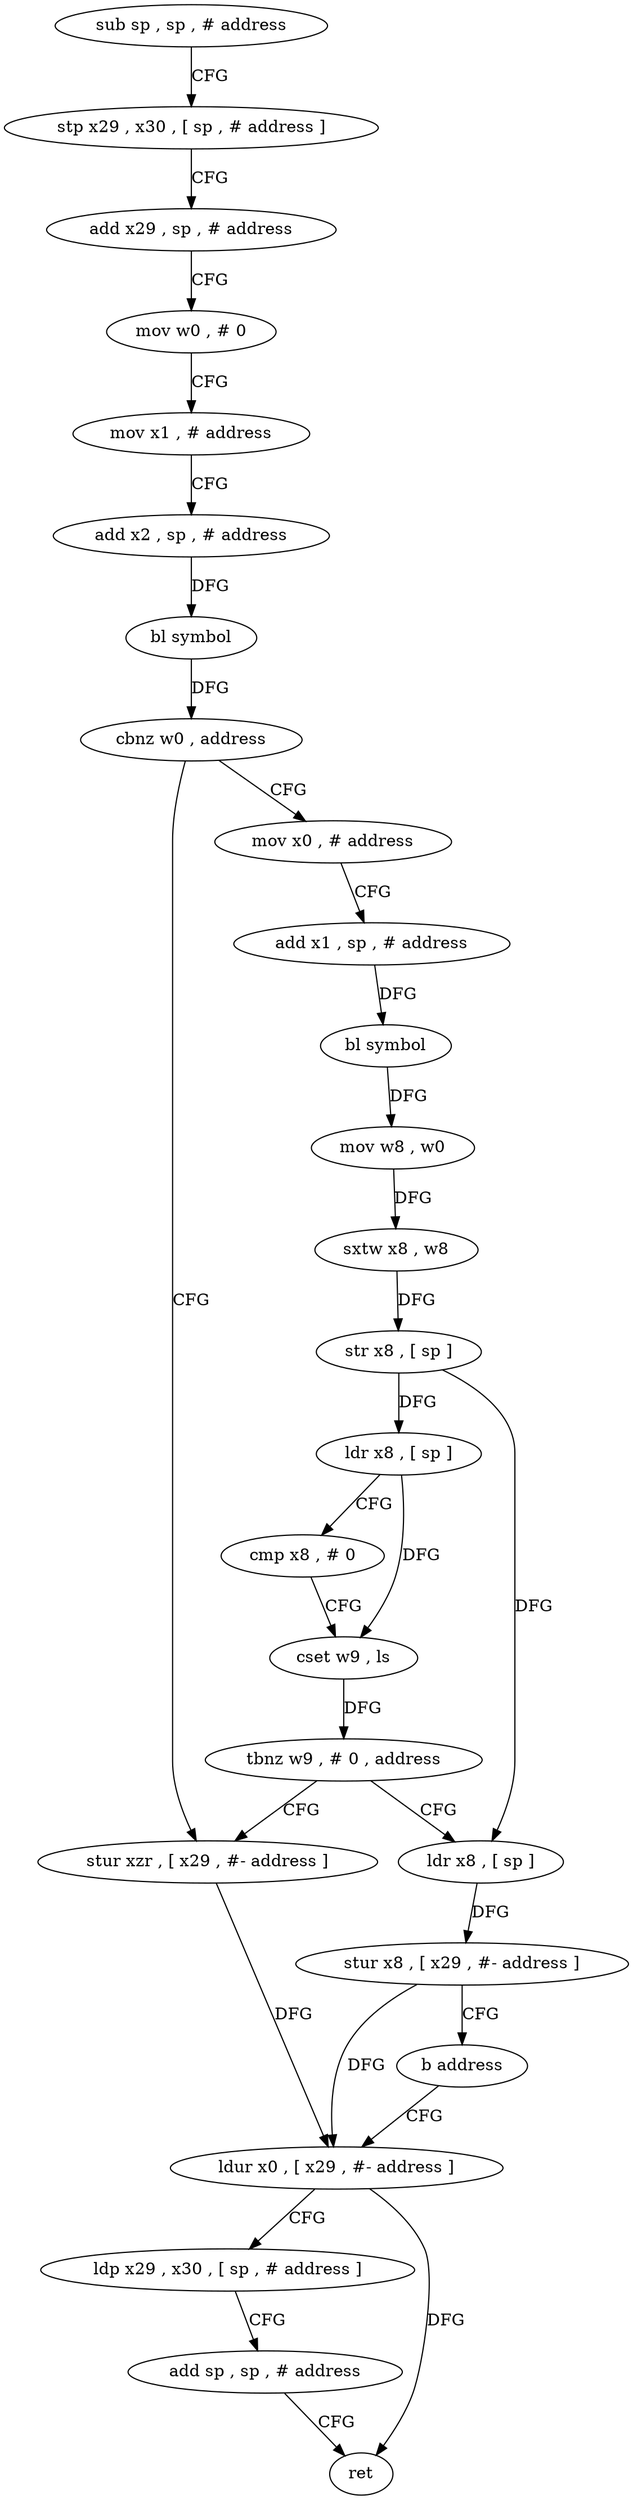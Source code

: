 digraph "func" {
"4208008" [label = "sub sp , sp , # address" ]
"4208012" [label = "stp x29 , x30 , [ sp , # address ]" ]
"4208016" [label = "add x29 , sp , # address" ]
"4208020" [label = "mov w0 , # 0" ]
"4208024" [label = "mov x1 , # address" ]
"4208028" [label = "add x2 , sp , # address" ]
"4208032" [label = "bl symbol" ]
"4208036" [label = "cbnz w0 , address" ]
"4208092" [label = "stur xzr , [ x29 , #- address ]" ]
"4208040" [label = "mov x0 , # address" ]
"4208096" [label = "ldur x0 , [ x29 , #- address ]" ]
"4208044" [label = "add x1 , sp , # address" ]
"4208048" [label = "bl symbol" ]
"4208052" [label = "mov w8 , w0" ]
"4208056" [label = "sxtw x8 , w8" ]
"4208060" [label = "str x8 , [ sp ]" ]
"4208064" [label = "ldr x8 , [ sp ]" ]
"4208068" [label = "cmp x8 , # 0" ]
"4208072" [label = "cset w9 , ls" ]
"4208076" [label = "tbnz w9 , # 0 , address" ]
"4208080" [label = "ldr x8 , [ sp ]" ]
"4208084" [label = "stur x8 , [ x29 , #- address ]" ]
"4208088" [label = "b address" ]
"4208100" [label = "ldp x29 , x30 , [ sp , # address ]" ]
"4208104" [label = "add sp , sp , # address" ]
"4208108" [label = "ret" ]
"4208008" -> "4208012" [ label = "CFG" ]
"4208012" -> "4208016" [ label = "CFG" ]
"4208016" -> "4208020" [ label = "CFG" ]
"4208020" -> "4208024" [ label = "CFG" ]
"4208024" -> "4208028" [ label = "CFG" ]
"4208028" -> "4208032" [ label = "DFG" ]
"4208032" -> "4208036" [ label = "DFG" ]
"4208036" -> "4208092" [ label = "CFG" ]
"4208036" -> "4208040" [ label = "CFG" ]
"4208092" -> "4208096" [ label = "DFG" ]
"4208040" -> "4208044" [ label = "CFG" ]
"4208096" -> "4208100" [ label = "CFG" ]
"4208096" -> "4208108" [ label = "DFG" ]
"4208044" -> "4208048" [ label = "DFG" ]
"4208048" -> "4208052" [ label = "DFG" ]
"4208052" -> "4208056" [ label = "DFG" ]
"4208056" -> "4208060" [ label = "DFG" ]
"4208060" -> "4208064" [ label = "DFG" ]
"4208060" -> "4208080" [ label = "DFG" ]
"4208064" -> "4208068" [ label = "CFG" ]
"4208064" -> "4208072" [ label = "DFG" ]
"4208068" -> "4208072" [ label = "CFG" ]
"4208072" -> "4208076" [ label = "DFG" ]
"4208076" -> "4208092" [ label = "CFG" ]
"4208076" -> "4208080" [ label = "CFG" ]
"4208080" -> "4208084" [ label = "DFG" ]
"4208084" -> "4208088" [ label = "CFG" ]
"4208084" -> "4208096" [ label = "DFG" ]
"4208088" -> "4208096" [ label = "CFG" ]
"4208100" -> "4208104" [ label = "CFG" ]
"4208104" -> "4208108" [ label = "CFG" ]
}
